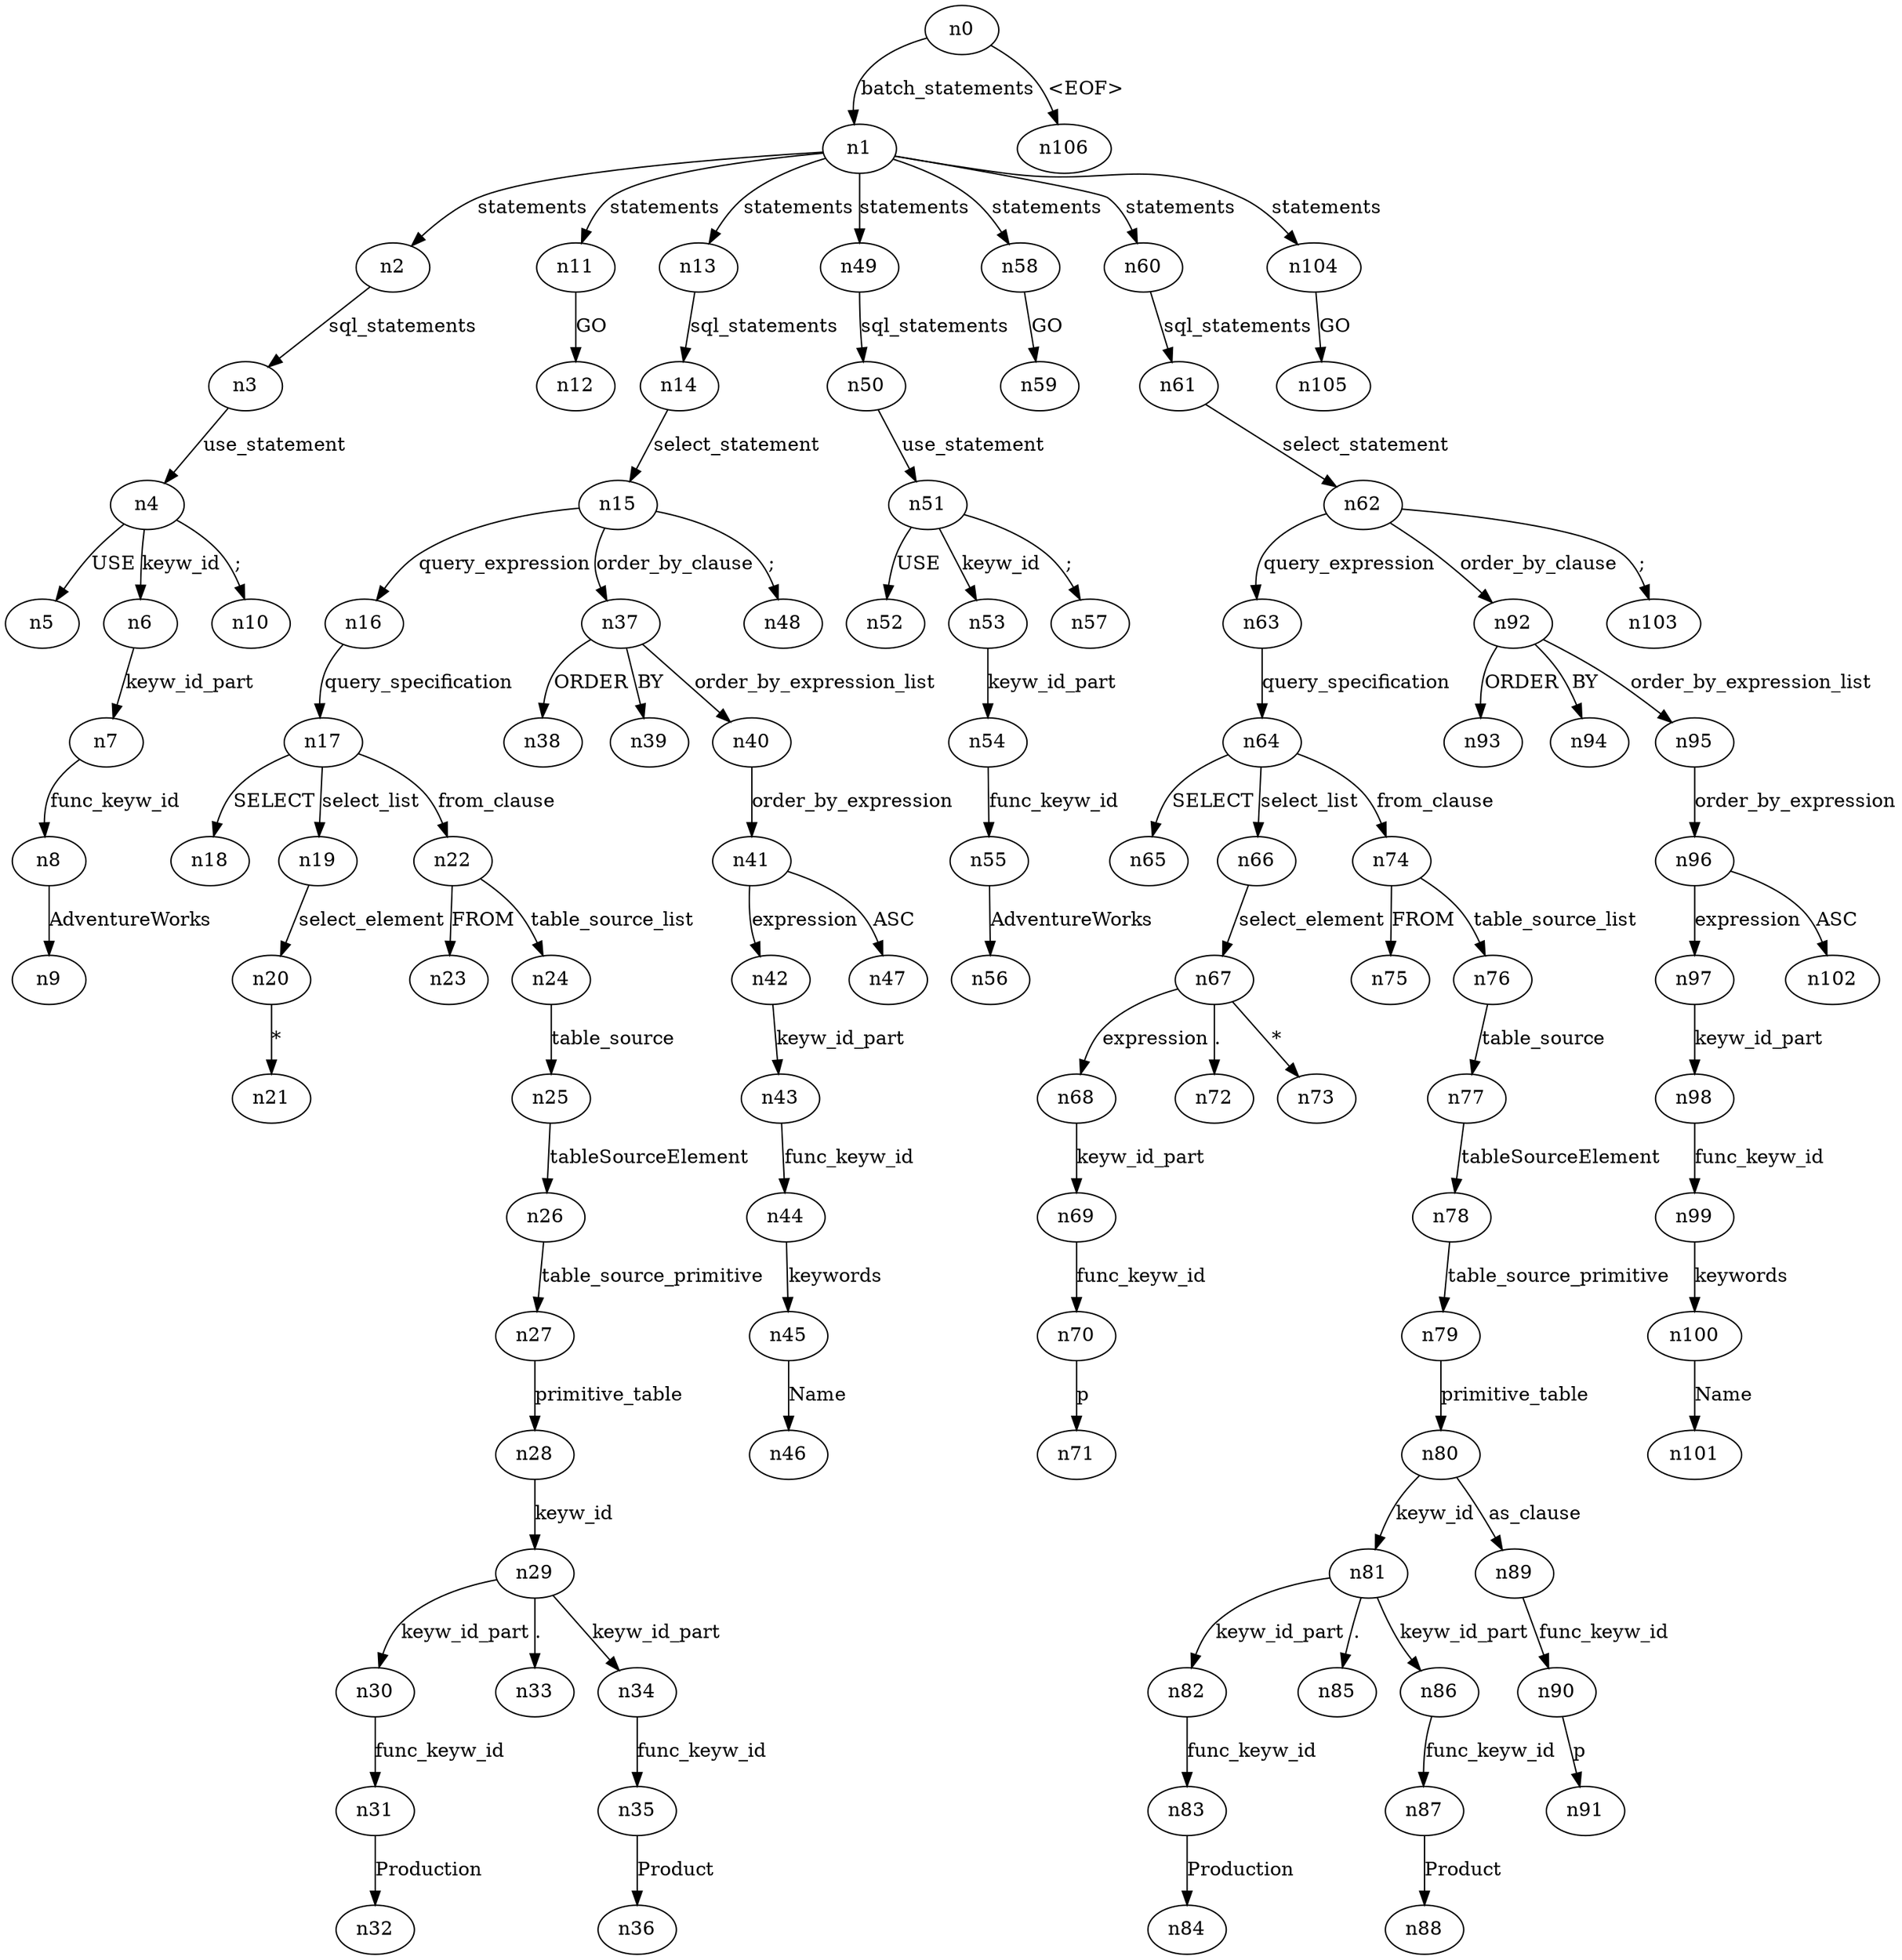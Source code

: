 digraph ParseTree {
  n0 -> n1 [label="batch_statements"];
  n1 -> n2 [label="statements"];
  n2 -> n3 [label="sql_statements"];
  n3 -> n4 [label="use_statement"];
  n4 -> n5 [label="USE"];
  n4 -> n6 [label="keyw_id"];
  n6 -> n7 [label="keyw_id_part"];
  n7 -> n8 [label="func_keyw_id"];
  n8 -> n9 [label="AdventureWorks"];
  n4 -> n10 [label=";"];
  n1 -> n11 [label="statements"];
  n11 -> n12 [label="GO"];
  n1 -> n13 [label="statements"];
  n13 -> n14 [label="sql_statements"];
  n14 -> n15 [label="select_statement"];
  n15 -> n16 [label="query_expression"];
  n16 -> n17 [label="query_specification"];
  n17 -> n18 [label="SELECT"];
  n17 -> n19 [label="select_list"];
  n19 -> n20 [label="select_element"];
  n20 -> n21 [label="*"];
  n17 -> n22 [label="from_clause"];
  n22 -> n23 [label="FROM"];
  n22 -> n24 [label="table_source_list"];
  n24 -> n25 [label="table_source"];
  n25 -> n26 [label="tableSourceElement"];
  n26 -> n27 [label="table_source_primitive"];
  n27 -> n28 [label="primitive_table"];
  n28 -> n29 [label="keyw_id"];
  n29 -> n30 [label="keyw_id_part"];
  n30 -> n31 [label="func_keyw_id"];
  n31 -> n32 [label="Production"];
  n29 -> n33 [label="."];
  n29 -> n34 [label="keyw_id_part"];
  n34 -> n35 [label="func_keyw_id"];
  n35 -> n36 [label="Product"];
  n15 -> n37 [label="order_by_clause"];
  n37 -> n38 [label="ORDER"];
  n37 -> n39 [label="BY"];
  n37 -> n40 [label="order_by_expression_list"];
  n40 -> n41 [label="order_by_expression"];
  n41 -> n42 [label="expression"];
  n42 -> n43 [label="keyw_id_part"];
  n43 -> n44 [label="func_keyw_id"];
  n44 -> n45 [label="keywords"];
  n45 -> n46 [label="Name"];
  n41 -> n47 [label="ASC"];
  n15 -> n48 [label=";"];
  n1 -> n49 [label="statements"];
  n49 -> n50 [label="sql_statements"];
  n50 -> n51 [label="use_statement"];
  n51 -> n52 [label="USE"];
  n51 -> n53 [label="keyw_id"];
  n53 -> n54 [label="keyw_id_part"];
  n54 -> n55 [label="func_keyw_id"];
  n55 -> n56 [label="AdventureWorks"];
  n51 -> n57 [label=";"];
  n1 -> n58 [label="statements"];
  n58 -> n59 [label="GO"];
  n1 -> n60 [label="statements"];
  n60 -> n61 [label="sql_statements"];
  n61 -> n62 [label="select_statement"];
  n62 -> n63 [label="query_expression"];
  n63 -> n64 [label="query_specification"];
  n64 -> n65 [label="SELECT"];
  n64 -> n66 [label="select_list"];
  n66 -> n67 [label="select_element"];
  n67 -> n68 [label="expression"];
  n68 -> n69 [label="keyw_id_part"];
  n69 -> n70 [label="func_keyw_id"];
  n70 -> n71 [label="p"];
  n67 -> n72 [label="."];
  n67 -> n73 [label="*"];
  n64 -> n74 [label="from_clause"];
  n74 -> n75 [label="FROM"];
  n74 -> n76 [label="table_source_list"];
  n76 -> n77 [label="table_source"];
  n77 -> n78 [label="tableSourceElement"];
  n78 -> n79 [label="table_source_primitive"];
  n79 -> n80 [label="primitive_table"];
  n80 -> n81 [label="keyw_id"];
  n81 -> n82 [label="keyw_id_part"];
  n82 -> n83 [label="func_keyw_id"];
  n83 -> n84 [label="Production"];
  n81 -> n85 [label="."];
  n81 -> n86 [label="keyw_id_part"];
  n86 -> n87 [label="func_keyw_id"];
  n87 -> n88 [label="Product"];
  n80 -> n89 [label="as_clause"];
  n89 -> n90 [label="func_keyw_id"];
  n90 -> n91 [label="p"];
  n62 -> n92 [label="order_by_clause"];
  n92 -> n93 [label="ORDER"];
  n92 -> n94 [label="BY"];
  n92 -> n95 [label="order_by_expression_list"];
  n95 -> n96 [label="order_by_expression"];
  n96 -> n97 [label="expression"];
  n97 -> n98 [label="keyw_id_part"];
  n98 -> n99 [label="func_keyw_id"];
  n99 -> n100 [label="keywords"];
  n100 -> n101 [label="Name"];
  n96 -> n102 [label="ASC"];
  n62 -> n103 [label=";"];
  n1 -> n104 [label="statements"];
  n104 -> n105 [label="GO"];
  n0 -> n106 [label="<EOF>"];
}